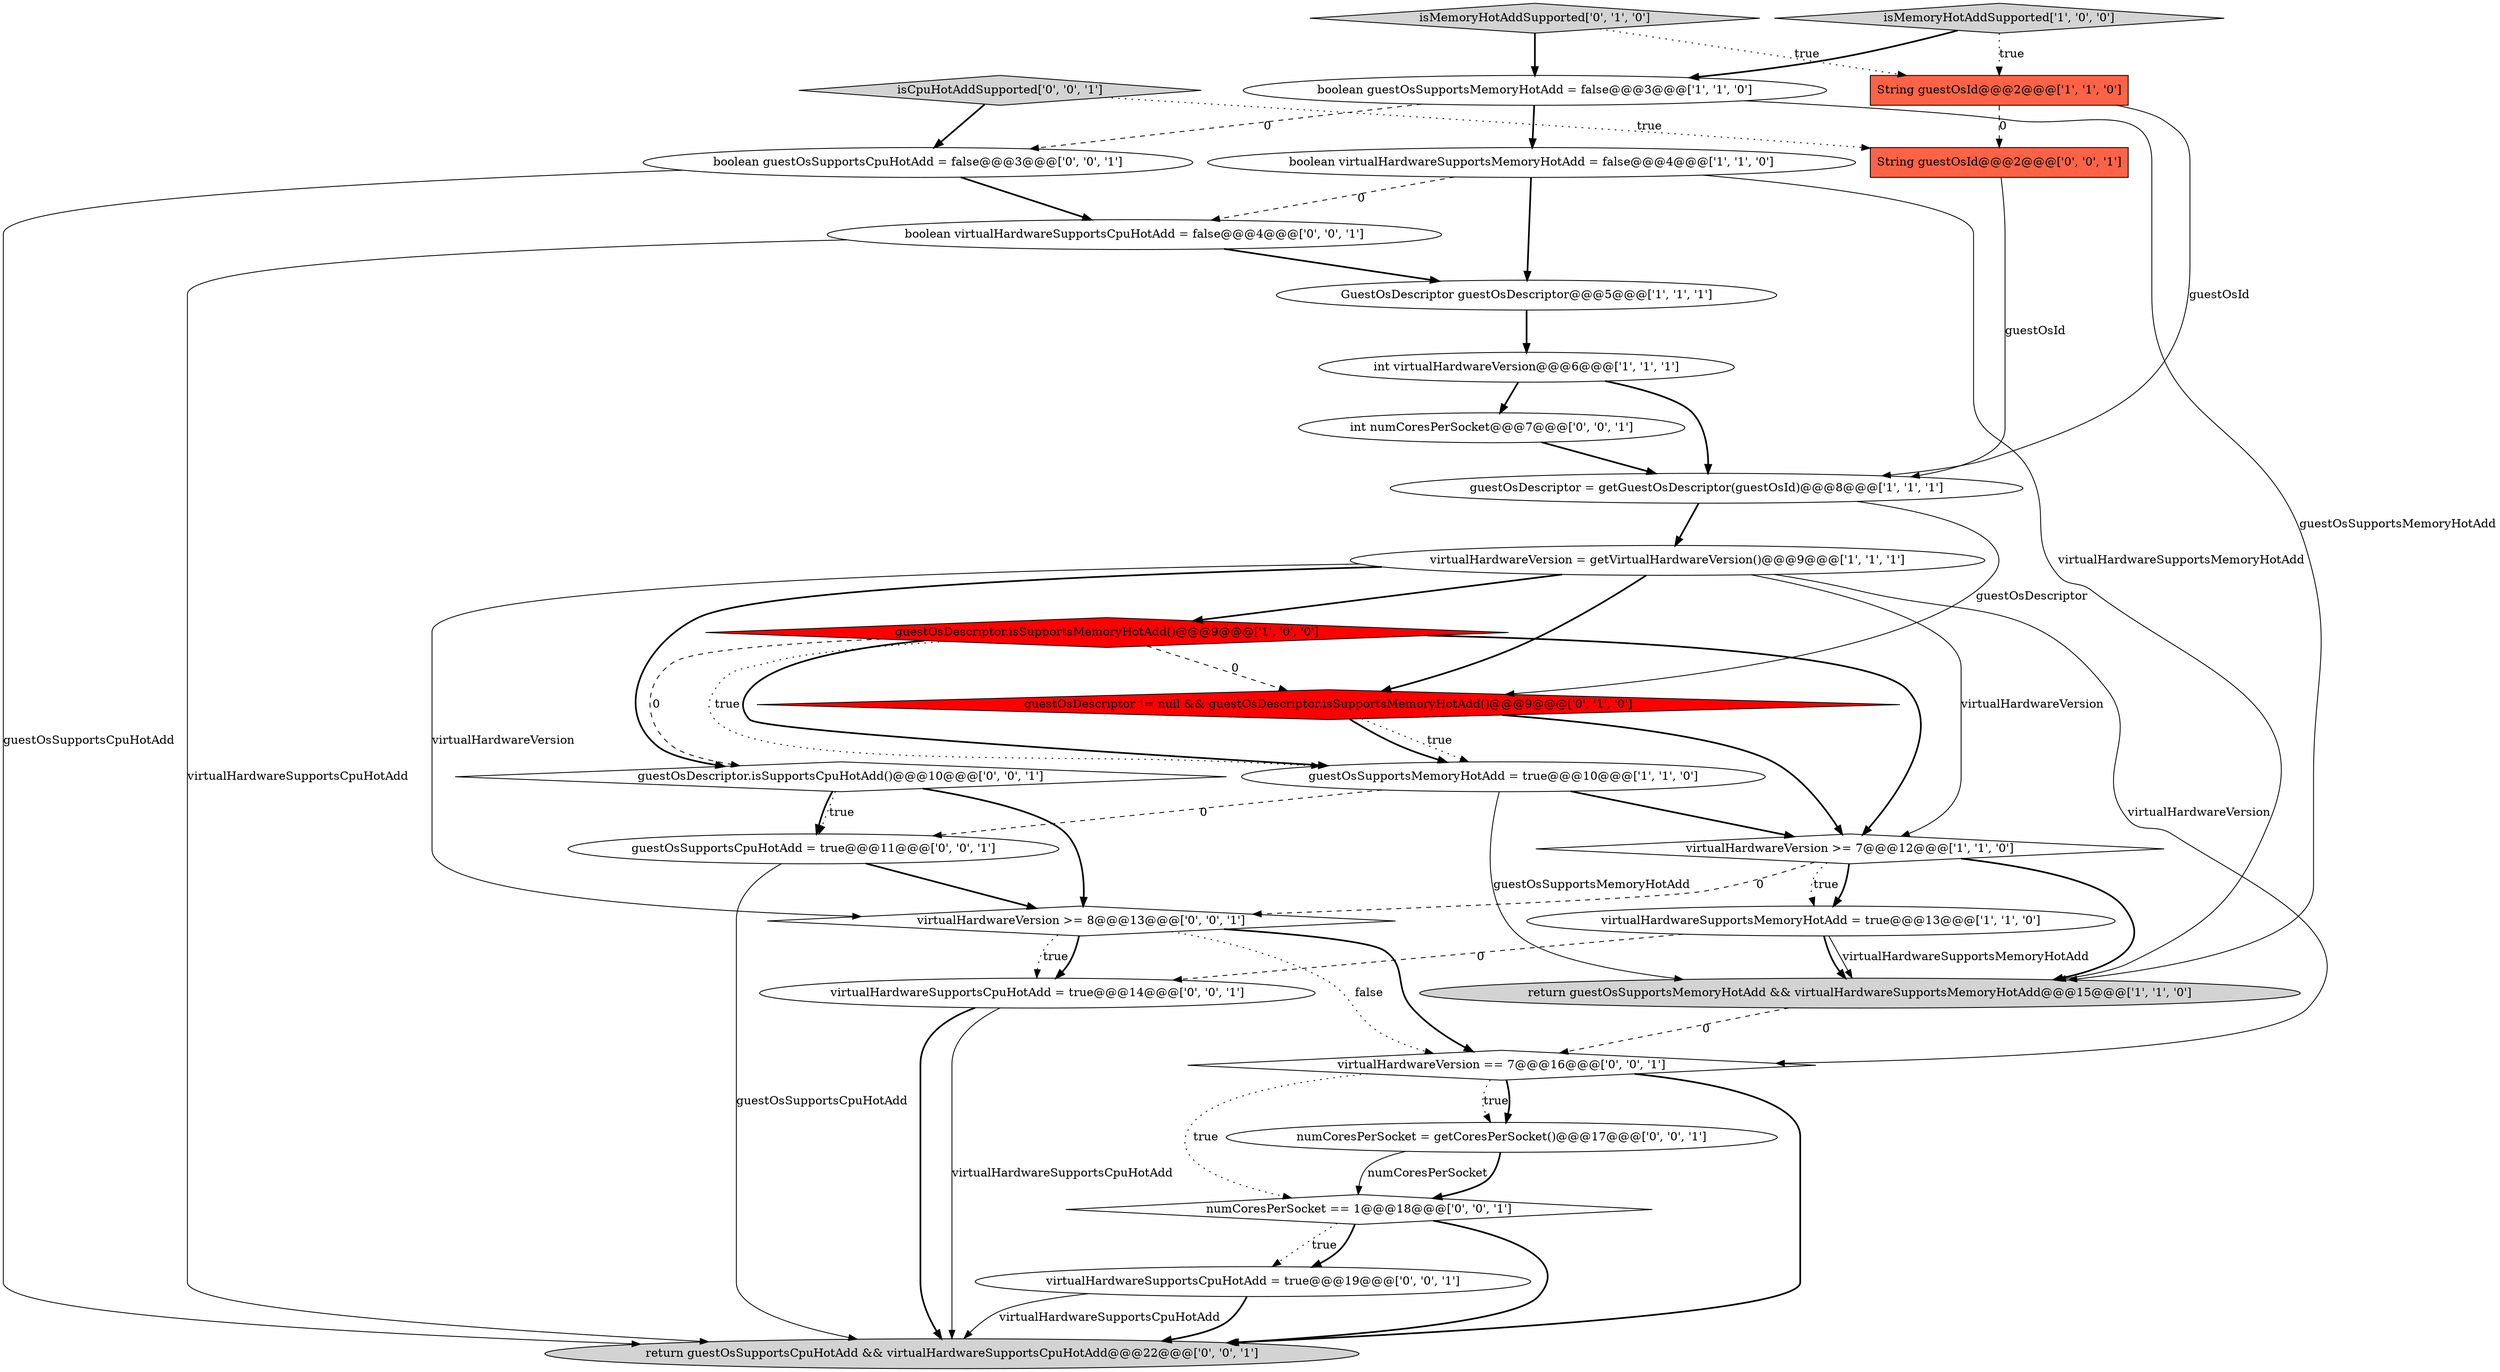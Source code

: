 digraph {
21 [style = filled, label = "boolean virtualHardwareSupportsCpuHotAdd = false@@@4@@@['0', '0', '1']", fillcolor = white, shape = ellipse image = "AAA0AAABBB3BBB"];
2 [style = filled, label = "String guestOsId@@@2@@@['1', '1', '0']", fillcolor = tomato, shape = box image = "AAA0AAABBB1BBB"];
27 [style = filled, label = "int numCoresPerSocket@@@7@@@['0', '0', '1']", fillcolor = white, shape = ellipse image = "AAA0AAABBB3BBB"];
22 [style = filled, label = "isCpuHotAddSupported['0', '0', '1']", fillcolor = lightgray, shape = diamond image = "AAA0AAABBB3BBB"];
25 [style = filled, label = "virtualHardwareSupportsCpuHotAdd = true@@@19@@@['0', '0', '1']", fillcolor = white, shape = ellipse image = "AAA0AAABBB3BBB"];
1 [style = filled, label = "virtualHardwareVersion >= 7@@@12@@@['1', '1', '0']", fillcolor = white, shape = diamond image = "AAA0AAABBB1BBB"];
13 [style = filled, label = "guestOsDescriptor != null && guestOsDescriptor.isSupportsMemoryHotAdd()@@@9@@@['0', '1', '0']", fillcolor = red, shape = diamond image = "AAA1AAABBB2BBB"];
18 [style = filled, label = "boolean guestOsSupportsCpuHotAdd = false@@@3@@@['0', '0', '1']", fillcolor = white, shape = ellipse image = "AAA0AAABBB3BBB"];
17 [style = filled, label = "String guestOsId@@@2@@@['0', '0', '1']", fillcolor = tomato, shape = box image = "AAA0AAABBB3BBB"];
5 [style = filled, label = "boolean guestOsSupportsMemoryHotAdd = false@@@3@@@['1', '1', '0']", fillcolor = white, shape = ellipse image = "AAA0AAABBB1BBB"];
24 [style = filled, label = "numCoresPerSocket == 1@@@18@@@['0', '0', '1']", fillcolor = white, shape = diamond image = "AAA0AAABBB3BBB"];
12 [style = filled, label = "guestOsDescriptor = getGuestOsDescriptor(guestOsId)@@@8@@@['1', '1', '1']", fillcolor = white, shape = ellipse image = "AAA0AAABBB1BBB"];
16 [style = filled, label = "guestOsSupportsCpuHotAdd = true@@@11@@@['0', '0', '1']", fillcolor = white, shape = ellipse image = "AAA0AAABBB3BBB"];
10 [style = filled, label = "int virtualHardwareVersion@@@6@@@['1', '1', '1']", fillcolor = white, shape = ellipse image = "AAA0AAABBB1BBB"];
14 [style = filled, label = "isMemoryHotAddSupported['0', '1', '0']", fillcolor = lightgray, shape = diamond image = "AAA0AAABBB2BBB"];
11 [style = filled, label = "isMemoryHotAddSupported['1', '0', '0']", fillcolor = lightgray, shape = diamond image = "AAA0AAABBB1BBB"];
9 [style = filled, label = "GuestOsDescriptor guestOsDescriptor@@@5@@@['1', '1', '1']", fillcolor = white, shape = ellipse image = "AAA0AAABBB1BBB"];
19 [style = filled, label = "virtualHardwareVersion >= 8@@@13@@@['0', '0', '1']", fillcolor = white, shape = diamond image = "AAA0AAABBB3BBB"];
20 [style = filled, label = "numCoresPerSocket = getCoresPerSocket()@@@17@@@['0', '0', '1']", fillcolor = white, shape = ellipse image = "AAA0AAABBB3BBB"];
6 [style = filled, label = "guestOsDescriptor.isSupportsMemoryHotAdd()@@@9@@@['1', '0', '0']", fillcolor = red, shape = diamond image = "AAA1AAABBB1BBB"];
8 [style = filled, label = "return guestOsSupportsMemoryHotAdd && virtualHardwareSupportsMemoryHotAdd@@@15@@@['1', '1', '0']", fillcolor = lightgray, shape = ellipse image = "AAA0AAABBB1BBB"];
0 [style = filled, label = "virtualHardwareSupportsMemoryHotAdd = true@@@13@@@['1', '1', '0']", fillcolor = white, shape = ellipse image = "AAA0AAABBB1BBB"];
28 [style = filled, label = "return guestOsSupportsCpuHotAdd && virtualHardwareSupportsCpuHotAdd@@@22@@@['0', '0', '1']", fillcolor = lightgray, shape = ellipse image = "AAA0AAABBB3BBB"];
26 [style = filled, label = "virtualHardwareVersion == 7@@@16@@@['0', '0', '1']", fillcolor = white, shape = diamond image = "AAA0AAABBB3BBB"];
15 [style = filled, label = "virtualHardwareSupportsCpuHotAdd = true@@@14@@@['0', '0', '1']", fillcolor = white, shape = ellipse image = "AAA0AAABBB3BBB"];
23 [style = filled, label = "guestOsDescriptor.isSupportsCpuHotAdd()@@@10@@@['0', '0', '1']", fillcolor = white, shape = diamond image = "AAA0AAABBB3BBB"];
4 [style = filled, label = "guestOsSupportsMemoryHotAdd = true@@@10@@@['1', '1', '0']", fillcolor = white, shape = ellipse image = "AAA0AAABBB1BBB"];
7 [style = filled, label = "virtualHardwareVersion = getVirtualHardwareVersion()@@@9@@@['1', '1', '1']", fillcolor = white, shape = ellipse image = "AAA0AAABBB1BBB"];
3 [style = filled, label = "boolean virtualHardwareSupportsMemoryHotAdd = false@@@4@@@['1', '1', '0']", fillcolor = white, shape = ellipse image = "AAA0AAABBB1BBB"];
7->13 [style = bold, label=""];
5->3 [style = bold, label=""];
23->16 [style = dotted, label="true"];
24->28 [style = bold, label=""];
14->2 [style = dotted, label="true"];
23->16 [style = bold, label=""];
25->28 [style = bold, label=""];
17->12 [style = solid, label="guestOsId"];
1->8 [style = bold, label=""];
0->8 [style = solid, label="virtualHardwareSupportsMemoryHotAdd"];
4->16 [style = dashed, label="0"];
3->8 [style = solid, label="virtualHardwareSupportsMemoryHotAdd"];
27->12 [style = bold, label=""];
19->26 [style = dotted, label="false"];
3->21 [style = dashed, label="0"];
24->25 [style = dotted, label="true"];
4->8 [style = solid, label="guestOsSupportsMemoryHotAdd"];
10->27 [style = bold, label=""];
1->19 [style = dashed, label="0"];
25->28 [style = solid, label="virtualHardwareSupportsCpuHotAdd"];
12->13 [style = solid, label="guestOsDescriptor"];
21->28 [style = solid, label="virtualHardwareSupportsCpuHotAdd"];
0->15 [style = dashed, label="0"];
26->20 [style = dotted, label="true"];
1->0 [style = bold, label=""];
9->10 [style = bold, label=""];
5->8 [style = solid, label="guestOsSupportsMemoryHotAdd"];
19->15 [style = dotted, label="true"];
16->19 [style = bold, label=""];
5->18 [style = dashed, label="0"];
2->17 [style = dashed, label="0"];
12->7 [style = bold, label=""];
13->1 [style = bold, label=""];
20->24 [style = solid, label="numCoresPerSocket"];
3->9 [style = bold, label=""];
13->4 [style = dotted, label="true"];
6->1 [style = bold, label=""];
6->4 [style = bold, label=""];
11->5 [style = bold, label=""];
21->9 [style = bold, label=""];
2->12 [style = solid, label="guestOsId"];
22->18 [style = bold, label=""];
16->28 [style = solid, label="guestOsSupportsCpuHotAdd"];
15->28 [style = solid, label="virtualHardwareSupportsCpuHotAdd"];
11->2 [style = dotted, label="true"];
6->4 [style = dotted, label="true"];
6->13 [style = dashed, label="0"];
15->28 [style = bold, label=""];
7->1 [style = solid, label="virtualHardwareVersion"];
10->12 [style = bold, label=""];
19->26 [style = bold, label=""];
24->25 [style = bold, label=""];
23->19 [style = bold, label=""];
7->23 [style = bold, label=""];
26->24 [style = dotted, label="true"];
7->6 [style = bold, label=""];
0->8 [style = bold, label=""];
7->19 [style = solid, label="virtualHardwareVersion"];
22->17 [style = dotted, label="true"];
4->1 [style = bold, label=""];
1->0 [style = dotted, label="true"];
26->28 [style = bold, label=""];
18->21 [style = bold, label=""];
7->26 [style = solid, label="virtualHardwareVersion"];
19->15 [style = bold, label=""];
20->24 [style = bold, label=""];
8->26 [style = dashed, label="0"];
18->28 [style = solid, label="guestOsSupportsCpuHotAdd"];
6->23 [style = dashed, label="0"];
26->20 [style = bold, label=""];
14->5 [style = bold, label=""];
13->4 [style = bold, label=""];
}

